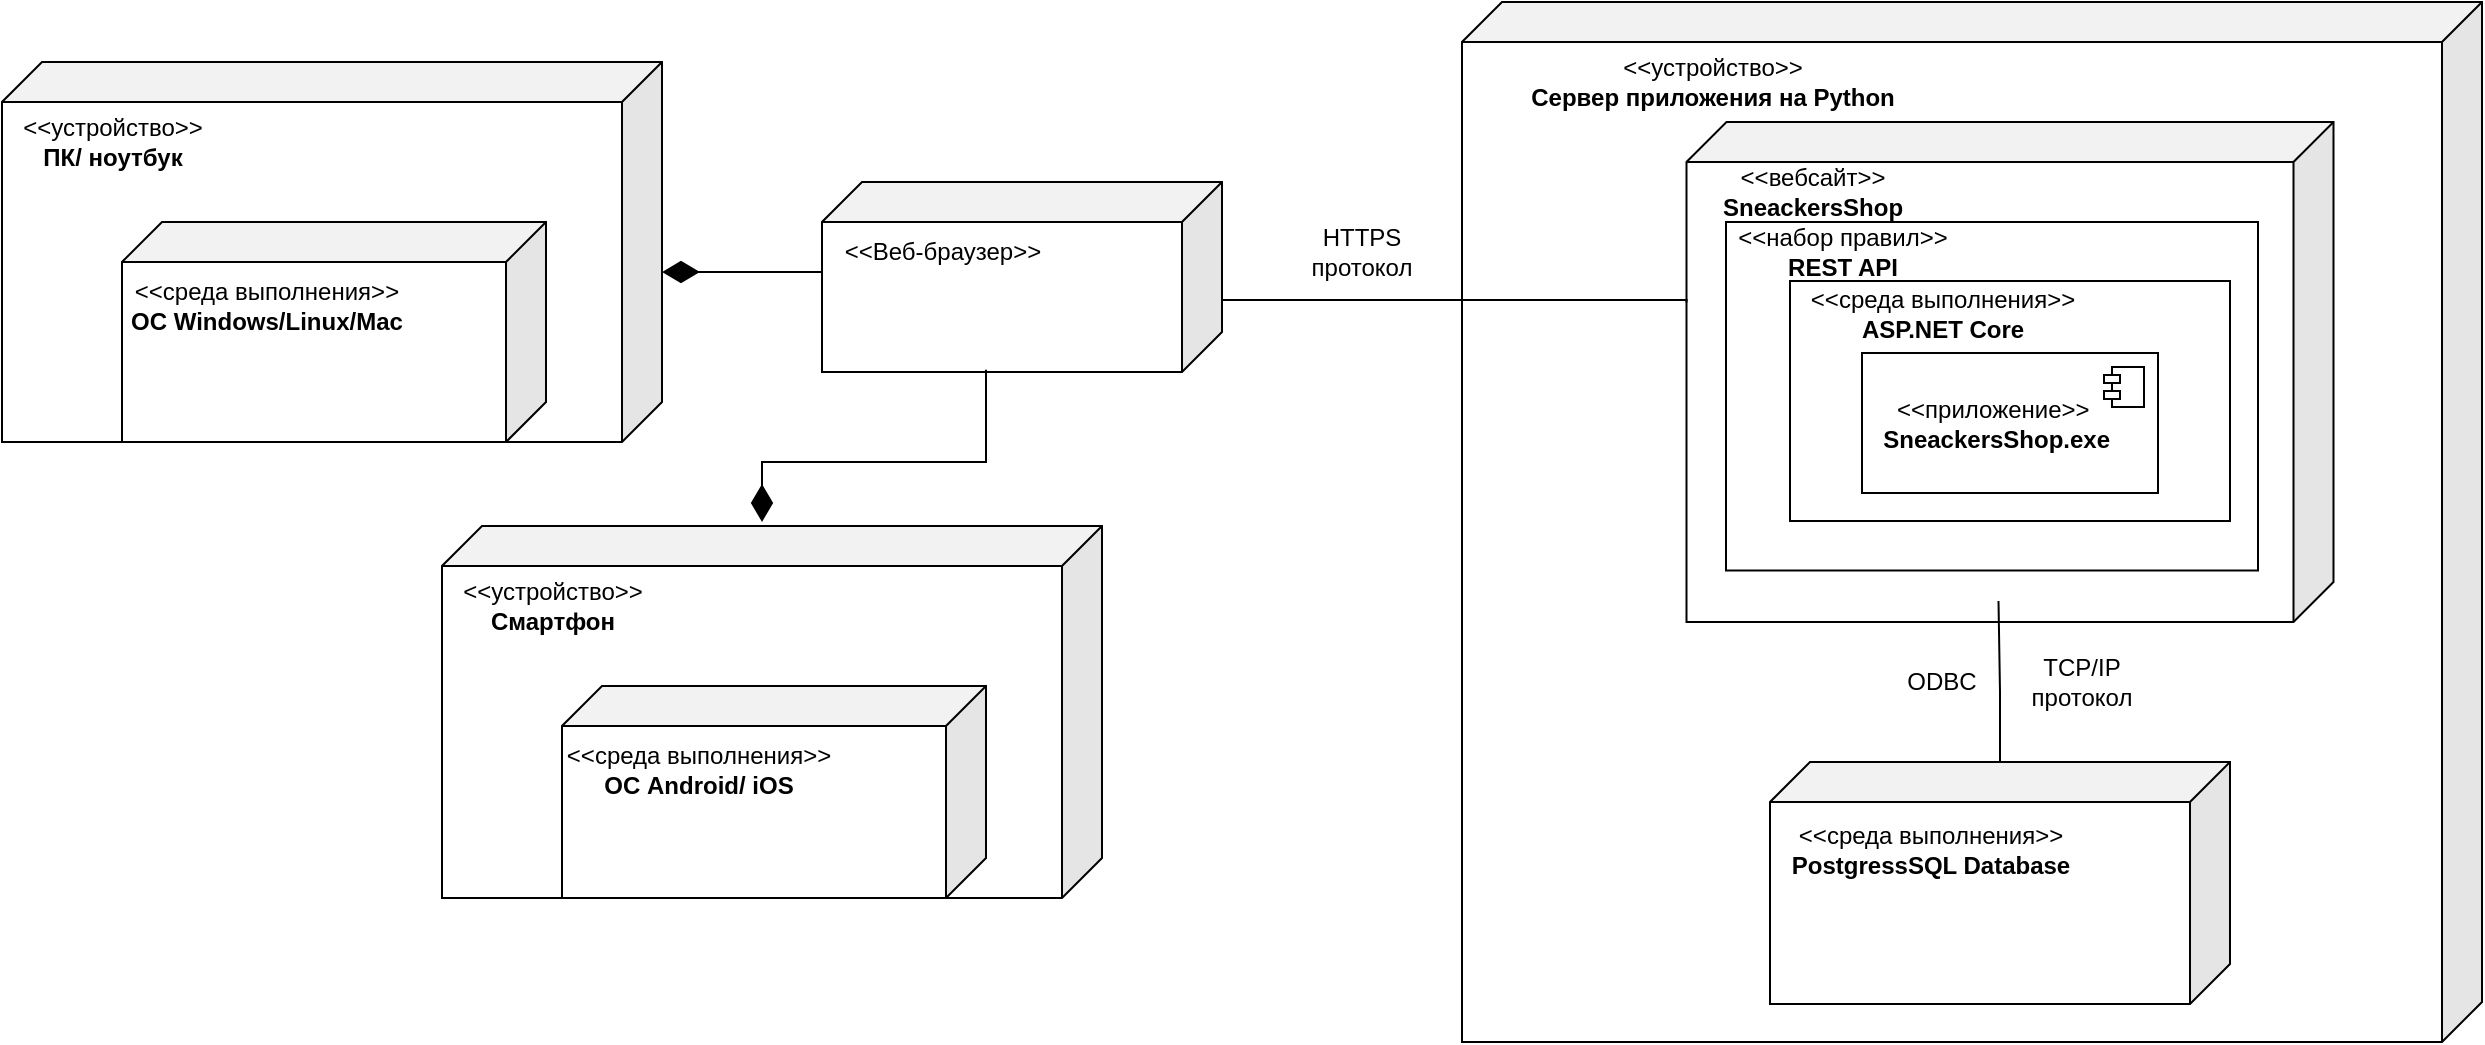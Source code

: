 <mxfile version="22.1.11" type="device">
  <diagram name="Страница — 1" id="zVMX8pp5z08NAUYNwmXa">
    <mxGraphModel dx="712" dy="818" grid="1" gridSize="10" guides="1" tooltips="1" connect="1" arrows="1" fold="1" page="1" pageScale="1" pageWidth="827" pageHeight="1169" math="0" shadow="0">
      <root>
        <mxCell id="0" />
        <mxCell id="1" parent="0" />
        <mxCell id="3V1n29W3ZNlLV-hattE4-3" value="" style="shape=cube;whiteSpace=wrap;html=1;boundedLbl=1;backgroundOutline=1;darkOpacity=0.05;darkOpacity2=0.1;flipH=1;" parent="1" vertex="1">
          <mxGeometry x="70" y="260" width="330" height="190" as="geometry" />
        </mxCell>
        <mxCell id="3V1n29W3ZNlLV-hattE4-4" value="&amp;lt;&amp;lt;устройство&amp;gt;&amp;gt;&lt;br&gt;&lt;b&gt;ПК/ ноутбук&lt;/b&gt;" style="text;html=1;align=center;verticalAlign=middle;resizable=0;points=[];autosize=1;strokeColor=none;fillColor=none;" parent="1" vertex="1">
          <mxGeometry x="70" y="280" width="110" height="40" as="geometry" />
        </mxCell>
        <mxCell id="3V1n29W3ZNlLV-hattE4-5" value="" style="shape=cube;whiteSpace=wrap;html=1;boundedLbl=1;backgroundOutline=1;darkOpacity=0.05;darkOpacity2=0.1;flipH=1;" parent="1" vertex="1">
          <mxGeometry x="130" y="340" width="212" height="110" as="geometry" />
        </mxCell>
        <mxCell id="3V1n29W3ZNlLV-hattE4-6" value="&amp;lt;&amp;lt;среда выполнения&amp;gt;&amp;gt;&lt;br&gt;&lt;b&gt;ОС Windows/Linux/Mac&lt;/b&gt;" style="text;html=1;align=center;verticalAlign=middle;resizable=0;points=[];autosize=1;strokeColor=none;fillColor=none;" parent="1" vertex="1">
          <mxGeometry x="122" y="361.5" width="160" height="40" as="geometry" />
        </mxCell>
        <mxCell id="3V1n29W3ZNlLV-hattE4-9" value="" style="shape=cube;whiteSpace=wrap;html=1;boundedLbl=1;backgroundOutline=1;darkOpacity=0.05;darkOpacity2=0.1;flipH=1;" parent="1" vertex="1">
          <mxGeometry x="800" y="230" width="510" height="520" as="geometry" />
        </mxCell>
        <mxCell id="3V1n29W3ZNlLV-hattE4-10" value="&amp;lt;&amp;lt;устройство&amp;gt;&amp;gt;&lt;br&gt;&lt;b&gt;Сервер приложения на Python&lt;/b&gt;" style="text;html=1;align=center;verticalAlign=middle;resizable=0;points=[];autosize=1;strokeColor=none;fillColor=none;" parent="1" vertex="1">
          <mxGeometry x="820" y="250" width="210" height="40" as="geometry" />
        </mxCell>
        <mxCell id="3V1n29W3ZNlLV-hattE4-11" value="" style="shape=cube;whiteSpace=wrap;html=1;boundedLbl=1;backgroundOutline=1;darkOpacity=0.05;darkOpacity2=0.1;flipH=1;" parent="1" vertex="1">
          <mxGeometry x="912.25" y="290" width="323.5" height="250" as="geometry" />
        </mxCell>
        <mxCell id="3V1n29W3ZNlLV-hattE4-12" value="&amp;lt;&amp;lt;среда выполнения&amp;gt;&amp;gt;&lt;br&gt;&lt;b&gt;ASP.NET Core&lt;/b&gt;" style="text;html=1;align=center;verticalAlign=middle;resizable=0;points=[];autosize=1;strokeColor=none;fillColor=none;" parent="1" vertex="1">
          <mxGeometry x="960" y="365.5" width="160" height="40" as="geometry" />
        </mxCell>
        <mxCell id="3V1n29W3ZNlLV-hattE4-13" value="&amp;lt;&amp;lt;приложение&amp;gt;&amp;gt;&amp;nbsp; &amp;nbsp; &amp;nbsp;&lt;br style=&quot;border-color: var(--border-color);&quot;&gt;&lt;b style=&quot;border-color: var(--border-color);&quot;&gt;SneackersShop&lt;/b&gt;&lt;b&gt;.exe&amp;nbsp; &amp;nbsp;&amp;nbsp;&lt;/b&gt;" style="html=1;dropTarget=0;whiteSpace=wrap;" parent="1" vertex="1">
          <mxGeometry x="1000" y="405.5" width="148" height="70" as="geometry" />
        </mxCell>
        <mxCell id="3V1n29W3ZNlLV-hattE4-14" value="" style="shape=module;jettyWidth=8;jettyHeight=4;" parent="3V1n29W3ZNlLV-hattE4-13" vertex="1">
          <mxGeometry x="1" width="20" height="20" relative="1" as="geometry">
            <mxPoint x="-27" y="7" as="offset" />
          </mxGeometry>
        </mxCell>
        <mxCell id="3V1n29W3ZNlLV-hattE4-17" value="" style="shape=cube;whiteSpace=wrap;html=1;boundedLbl=1;backgroundOutline=1;darkOpacity=0.05;darkOpacity2=0.1;flipH=1;" parent="1" vertex="1">
          <mxGeometry x="954" y="610" width="230" height="121" as="geometry" />
        </mxCell>
        <mxCell id="3V1n29W3ZNlLV-hattE4-18" value="&amp;lt;&amp;lt;среда выполнения&amp;gt;&amp;gt;&lt;br&gt;&lt;b&gt;PostgressSQL Database&lt;/b&gt;" style="text;html=1;align=center;verticalAlign=middle;resizable=0;points=[];autosize=1;strokeColor=none;fillColor=none;" parent="1" vertex="1">
          <mxGeometry x="954" y="633.5" width="160" height="40" as="geometry" />
        </mxCell>
        <mxCell id="XhW1k-gpU6BOyXQMlyqp-7" style="edgeStyle=orthogonalEdgeStyle;rounded=0;orthogonalLoop=1;jettySize=auto;html=1;endArrow=diamondThin;endFill=1;strokeWidth=1;endSize=16;" parent="1" source="XhW1k-gpU6BOyXQMlyqp-5" target="3V1n29W3ZNlLV-hattE4-3" edge="1">
          <mxGeometry relative="1" as="geometry">
            <Array as="points">
              <mxPoint x="460" y="365" />
              <mxPoint x="460" y="365" />
            </Array>
          </mxGeometry>
        </mxCell>
        <mxCell id="XhW1k-gpU6BOyXQMlyqp-5" value="" style="shape=cube;whiteSpace=wrap;html=1;boundedLbl=1;backgroundOutline=1;darkOpacity=0.05;darkOpacity2=0.1;flipH=1;" parent="1" vertex="1">
          <mxGeometry x="480" y="320" width="200" height="95" as="geometry" />
        </mxCell>
        <mxCell id="XhW1k-gpU6BOyXQMlyqp-10" value="&amp;lt;&amp;lt;Веб-браузер&amp;gt;&amp;gt;" style="text;html=1;align=center;verticalAlign=middle;resizable=0;points=[];autosize=1;strokeColor=none;fillColor=none;" parent="1" vertex="1">
          <mxGeometry x="480" y="339.5" width="120" height="30" as="geometry" />
        </mxCell>
        <mxCell id="9QPx1-l8X2XalRhPDHzs-1" value="HTTPS протокол" style="text;html=1;strokeColor=none;fillColor=none;align=center;verticalAlign=middle;whiteSpace=wrap;rounded=0;" parent="1" vertex="1">
          <mxGeometry x="720" y="340" width="60" height="30" as="geometry" />
        </mxCell>
        <mxCell id="9QPx1-l8X2XalRhPDHzs-10" value="" style="rounded=0;whiteSpace=wrap;html=1;fillColor=none;" parent="1" vertex="1">
          <mxGeometry x="932" y="340" width="266" height="174.25" as="geometry" />
        </mxCell>
        <mxCell id="9QPx1-l8X2XalRhPDHzs-11" value="&amp;lt;&amp;lt;вебсайт&amp;gt;&amp;gt;&lt;br&gt;&lt;b&gt;SneackersShop&lt;/b&gt;" style="text;html=1;align=center;verticalAlign=middle;resizable=0;points=[];autosize=1;strokeColor=none;fillColor=none;" parent="1" vertex="1">
          <mxGeometry x="920" y="304.75" width="110" height="40" as="geometry" />
        </mxCell>
        <mxCell id="9QPx1-l8X2XalRhPDHzs-13" style="edgeStyle=orthogonalEdgeStyle;rounded=0;orthogonalLoop=1;jettySize=auto;html=1;exitX=1;exitY=0.361;exitDx=0;exitDy=0;exitPerimeter=0;endArrow=none;endFill=0;" parent="1" source="3V1n29W3ZNlLV-hattE4-11" edge="1">
          <mxGeometry relative="1" as="geometry">
            <mxPoint x="680" y="370" as="targetPoint" />
            <Array as="points">
              <mxPoint x="680" y="379" />
            </Array>
          </mxGeometry>
        </mxCell>
        <mxCell id="9QPx1-l8X2XalRhPDHzs-14" value="" style="shape=cube;whiteSpace=wrap;html=1;boundedLbl=1;backgroundOutline=1;darkOpacity=0.05;darkOpacity2=0.1;flipH=1;" parent="1" vertex="1">
          <mxGeometry x="290" y="492" width="330" height="186" as="geometry" />
        </mxCell>
        <mxCell id="9QPx1-l8X2XalRhPDHzs-15" value="&amp;lt;&amp;lt;устройство&amp;gt;&amp;gt;&lt;br&gt;&lt;b&gt;Смартфон&lt;/b&gt;" style="text;html=1;align=center;verticalAlign=middle;resizable=0;points=[];autosize=1;strokeColor=none;fillColor=none;" parent="1" vertex="1">
          <mxGeometry x="290" y="512" width="110" height="40" as="geometry" />
        </mxCell>
        <mxCell id="9QPx1-l8X2XalRhPDHzs-16" value="" style="shape=cube;whiteSpace=wrap;html=1;boundedLbl=1;backgroundOutline=1;darkOpacity=0.05;darkOpacity2=0.1;flipH=1;" parent="1" vertex="1">
          <mxGeometry x="350" y="572" width="212" height="106" as="geometry" />
        </mxCell>
        <mxCell id="9QPx1-l8X2XalRhPDHzs-17" value="&amp;lt;&amp;lt;среда выполнения&amp;gt;&amp;gt;&lt;br&gt;&lt;b&gt;ОС Android/ iOS&lt;/b&gt;" style="text;html=1;align=center;verticalAlign=middle;resizable=0;points=[];autosize=1;strokeColor=none;fillColor=none;" parent="1" vertex="1">
          <mxGeometry x="338" y="593.5" width="160" height="40" as="geometry" />
        </mxCell>
        <mxCell id="9QPx1-l8X2XalRhPDHzs-18" style="edgeStyle=orthogonalEdgeStyle;rounded=0;orthogonalLoop=1;jettySize=auto;html=1;endArrow=diamondThin;endFill=1;strokeWidth=1;endSize=16;exitX=0.59;exitY=0.988;exitDx=0;exitDy=0;exitPerimeter=0;" parent="1" source="XhW1k-gpU6BOyXQMlyqp-5" edge="1">
          <mxGeometry relative="1" as="geometry">
            <mxPoint x="490" y="375" as="sourcePoint" />
            <mxPoint x="450" y="490" as="targetPoint" />
            <Array as="points">
              <mxPoint x="562" y="460" />
              <mxPoint x="450" y="460" />
            </Array>
          </mxGeometry>
        </mxCell>
        <mxCell id="9QPx1-l8X2XalRhPDHzs-19" style="edgeStyle=orthogonalEdgeStyle;rounded=0;orthogonalLoop=1;jettySize=auto;html=1;entryX=0;entryY=0;entryDx=167.5;entryDy=239.5;entryPerimeter=0;endArrow=none;endFill=0;" parent="1" source="3V1n29W3ZNlLV-hattE4-17" target="3V1n29W3ZNlLV-hattE4-11" edge="1">
          <mxGeometry relative="1" as="geometry" />
        </mxCell>
        <mxCell id="9QPx1-l8X2XalRhPDHzs-21" value="ODBC" style="text;html=1;strokeColor=none;fillColor=none;align=center;verticalAlign=middle;whiteSpace=wrap;rounded=0;" parent="1" vertex="1">
          <mxGeometry x="1010" y="555" width="60" height="30" as="geometry" />
        </mxCell>
        <mxCell id="9QPx1-l8X2XalRhPDHzs-23" value="TCP/IP&lt;br&gt;протокол" style="text;html=1;strokeColor=none;fillColor=none;align=center;verticalAlign=middle;whiteSpace=wrap;rounded=0;" parent="1" vertex="1">
          <mxGeometry x="1080" y="555" width="60" height="30" as="geometry" />
        </mxCell>
        <mxCell id="vpKWL-grqfSpfSpKWeJj-11" value="&lt;span style=&quot;border-color: var(--border-color);&quot;&gt;&amp;lt;&amp;lt;набор правил&amp;gt;&amp;gt;&lt;br&gt;&lt;b&gt;REST API&lt;/b&gt;&lt;/span&gt;" style="text;html=1;align=center;verticalAlign=middle;resizable=0;points=[];autosize=1;strokeColor=none;fillColor=none;" vertex="1" parent="1">
          <mxGeometry x="925" y="335" width="130" height="40" as="geometry" />
        </mxCell>
        <mxCell id="vpKWL-grqfSpfSpKWeJj-12" value="" style="rounded=0;whiteSpace=wrap;html=1;fillColor=none;" vertex="1" parent="1">
          <mxGeometry x="964" y="369.5" width="220" height="120" as="geometry" />
        </mxCell>
      </root>
    </mxGraphModel>
  </diagram>
</mxfile>
